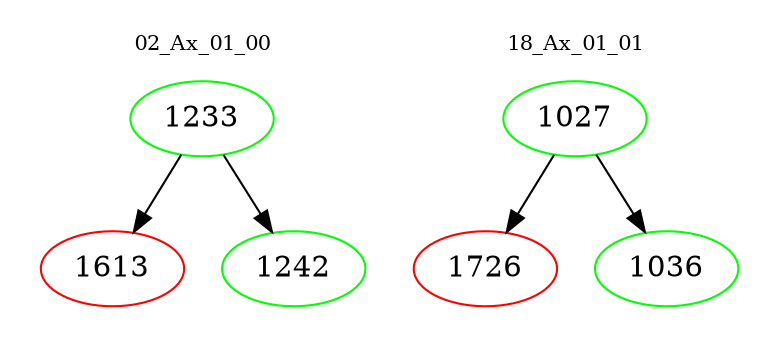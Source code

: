 digraph{
subgraph cluster_0 {
color = white
label = "02_Ax_01_00";
fontsize=10;
T0_1233 [label="1233", color="green"]
T0_1233 -> T0_1613 [color="black"]
T0_1613 [label="1613", color="red"]
T0_1233 -> T0_1242 [color="black"]
T0_1242 [label="1242", color="green"]
}
subgraph cluster_1 {
color = white
label = "18_Ax_01_01";
fontsize=10;
T1_1027 [label="1027", color="green"]
T1_1027 -> T1_1726 [color="black"]
T1_1726 [label="1726", color="red"]
T1_1027 -> T1_1036 [color="black"]
T1_1036 [label="1036", color="green"]
}
}

